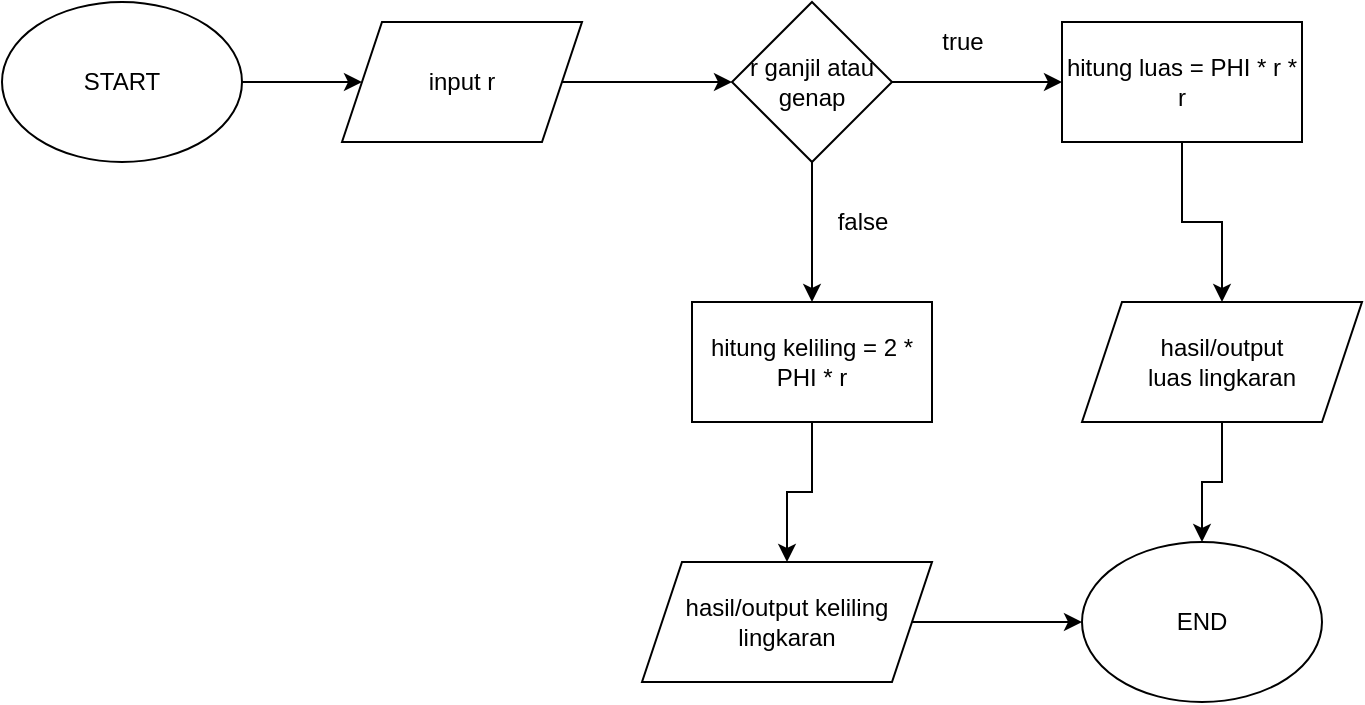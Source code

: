 <mxfile version="20.0.1" type="device"><diagram id="JBeDov9nN8QqTQQglgPX" name="Page-1"><mxGraphModel dx="1038" dy="564" grid="1" gridSize="10" guides="1" tooltips="1" connect="1" arrows="1" fold="1" page="1" pageScale="1" pageWidth="850" pageHeight="1100" math="0" shadow="0"><root><mxCell id="0"/><mxCell id="1" parent="0"/><mxCell id="v9FjRBecFp24OgpqS6ho-7" style="edgeStyle=orthogonalEdgeStyle;rounded=0;orthogonalLoop=1;jettySize=auto;html=1;exitX=1;exitY=0.5;exitDx=0;exitDy=0;entryX=0;entryY=0.5;entryDx=0;entryDy=0;" edge="1" parent="1" source="v9FjRBecFp24OgpqS6ho-1" target="v9FjRBecFp24OgpqS6ho-3"><mxGeometry relative="1" as="geometry"/></mxCell><mxCell id="v9FjRBecFp24OgpqS6ho-1" value="START" style="ellipse;whiteSpace=wrap;html=1;" vertex="1" parent="1"><mxGeometry x="60" y="50" width="120" height="80" as="geometry"/></mxCell><mxCell id="v9FjRBecFp24OgpqS6ho-2" value="END" style="ellipse;whiteSpace=wrap;html=1;" vertex="1" parent="1"><mxGeometry x="600" y="320" width="120" height="80" as="geometry"/></mxCell><mxCell id="v9FjRBecFp24OgpqS6ho-8" style="edgeStyle=orthogonalEdgeStyle;rounded=0;orthogonalLoop=1;jettySize=auto;html=1;exitX=1;exitY=0.5;exitDx=0;exitDy=0;entryX=0;entryY=0.5;entryDx=0;entryDy=0;" edge="1" parent="1" source="v9FjRBecFp24OgpqS6ho-3" target="v9FjRBecFp24OgpqS6ho-4"><mxGeometry relative="1" as="geometry"/></mxCell><mxCell id="v9FjRBecFp24OgpqS6ho-3" value="input r" style="shape=parallelogram;perimeter=parallelogramPerimeter;whiteSpace=wrap;html=1;fixedSize=1;" vertex="1" parent="1"><mxGeometry x="230" y="60" width="120" height="60" as="geometry"/></mxCell><mxCell id="v9FjRBecFp24OgpqS6ho-9" style="edgeStyle=orthogonalEdgeStyle;rounded=0;orthogonalLoop=1;jettySize=auto;html=1;exitX=1;exitY=0.5;exitDx=0;exitDy=0;entryX=0;entryY=0.5;entryDx=0;entryDy=0;" edge="1" parent="1" source="v9FjRBecFp24OgpqS6ho-4" target="v9FjRBecFp24OgpqS6ho-6"><mxGeometry relative="1" as="geometry"/></mxCell><mxCell id="v9FjRBecFp24OgpqS6ho-10" style="edgeStyle=orthogonalEdgeStyle;rounded=0;orthogonalLoop=1;jettySize=auto;html=1;exitX=0.5;exitY=1;exitDx=0;exitDy=0;entryX=0.5;entryY=0;entryDx=0;entryDy=0;" edge="1" parent="1" source="v9FjRBecFp24OgpqS6ho-4" target="v9FjRBecFp24OgpqS6ho-5"><mxGeometry relative="1" as="geometry"/></mxCell><mxCell id="v9FjRBecFp24OgpqS6ho-4" value="r ganjil atau genap" style="rhombus;whiteSpace=wrap;html=1;" vertex="1" parent="1"><mxGeometry x="425" y="50" width="80" height="80" as="geometry"/></mxCell><mxCell id="v9FjRBecFp24OgpqS6ho-14" style="edgeStyle=orthogonalEdgeStyle;rounded=0;orthogonalLoop=1;jettySize=auto;html=1;exitX=0.5;exitY=1;exitDx=0;exitDy=0;entryX=0.5;entryY=0;entryDx=0;entryDy=0;" edge="1" parent="1" source="v9FjRBecFp24OgpqS6ho-5" target="v9FjRBecFp24OgpqS6ho-12"><mxGeometry relative="1" as="geometry"/></mxCell><mxCell id="v9FjRBecFp24OgpqS6ho-5" value="hitung keliling = 2 * PHI * r" style="rounded=0;whiteSpace=wrap;html=1;" vertex="1" parent="1"><mxGeometry x="405" y="200" width="120" height="60" as="geometry"/></mxCell><mxCell id="v9FjRBecFp24OgpqS6ho-13" style="edgeStyle=orthogonalEdgeStyle;rounded=0;orthogonalLoop=1;jettySize=auto;html=1;exitX=0.5;exitY=1;exitDx=0;exitDy=0;entryX=0.5;entryY=0;entryDx=0;entryDy=0;" edge="1" parent="1" source="v9FjRBecFp24OgpqS6ho-6" target="v9FjRBecFp24OgpqS6ho-11"><mxGeometry relative="1" as="geometry"/></mxCell><mxCell id="v9FjRBecFp24OgpqS6ho-6" value="hitung luas = PHI * r * r" style="rounded=0;whiteSpace=wrap;html=1;" vertex="1" parent="1"><mxGeometry x="590" y="60" width="120" height="60" as="geometry"/></mxCell><mxCell id="v9FjRBecFp24OgpqS6ho-16" style="edgeStyle=orthogonalEdgeStyle;rounded=0;orthogonalLoop=1;jettySize=auto;html=1;exitX=0.5;exitY=1;exitDx=0;exitDy=0;entryX=0.5;entryY=0;entryDx=0;entryDy=0;" edge="1" parent="1" source="v9FjRBecFp24OgpqS6ho-11" target="v9FjRBecFp24OgpqS6ho-2"><mxGeometry relative="1" as="geometry"/></mxCell><mxCell id="v9FjRBecFp24OgpqS6ho-11" value="&lt;div&gt;hasil/output&lt;br&gt;&lt;/div&gt;&lt;div&gt;luas lingkaran&lt;/div&gt;" style="shape=parallelogram;perimeter=parallelogramPerimeter;whiteSpace=wrap;html=1;fixedSize=1;" vertex="1" parent="1"><mxGeometry x="600" y="200" width="140" height="60" as="geometry"/></mxCell><mxCell id="v9FjRBecFp24OgpqS6ho-15" style="edgeStyle=orthogonalEdgeStyle;rounded=0;orthogonalLoop=1;jettySize=auto;html=1;exitX=1;exitY=0.5;exitDx=0;exitDy=0;entryX=0;entryY=0.5;entryDx=0;entryDy=0;" edge="1" parent="1" source="v9FjRBecFp24OgpqS6ho-12" target="v9FjRBecFp24OgpqS6ho-2"><mxGeometry relative="1" as="geometry"/></mxCell><mxCell id="v9FjRBecFp24OgpqS6ho-12" value="hasil/output keliling lingkaran" style="shape=parallelogram;perimeter=parallelogramPerimeter;whiteSpace=wrap;html=1;fixedSize=1;" vertex="1" parent="1"><mxGeometry x="380" y="330" width="145" height="60" as="geometry"/></mxCell><mxCell id="v9FjRBecFp24OgpqS6ho-17" value="true" style="text;html=1;align=center;verticalAlign=middle;resizable=0;points=[];autosize=1;strokeColor=none;fillColor=none;" vertex="1" parent="1"><mxGeometry x="520" y="60" width="40" height="20" as="geometry"/></mxCell><mxCell id="v9FjRBecFp24OgpqS6ho-18" value="false" style="text;html=1;align=center;verticalAlign=middle;resizable=0;points=[];autosize=1;strokeColor=none;fillColor=none;" vertex="1" parent="1"><mxGeometry x="470" y="150" width="40" height="20" as="geometry"/></mxCell></root></mxGraphModel></diagram></mxfile>